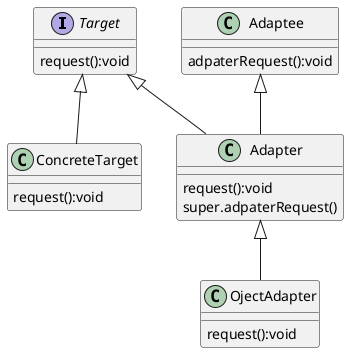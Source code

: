 @startuml

Target <|-- ConcreteTarget
Target <|-- Adapter
Adaptee <|-- Adapter
Adapter <|-- OjectAdapter


interface Target{
request():void
}

class Adaptee{
adpaterRequest():void
}


class ConcreteTarget{
request():void
}

class Adapter{
request():void
super.adpaterRequest()
}

class OjectAdapter{
request():void
}
@enduml
